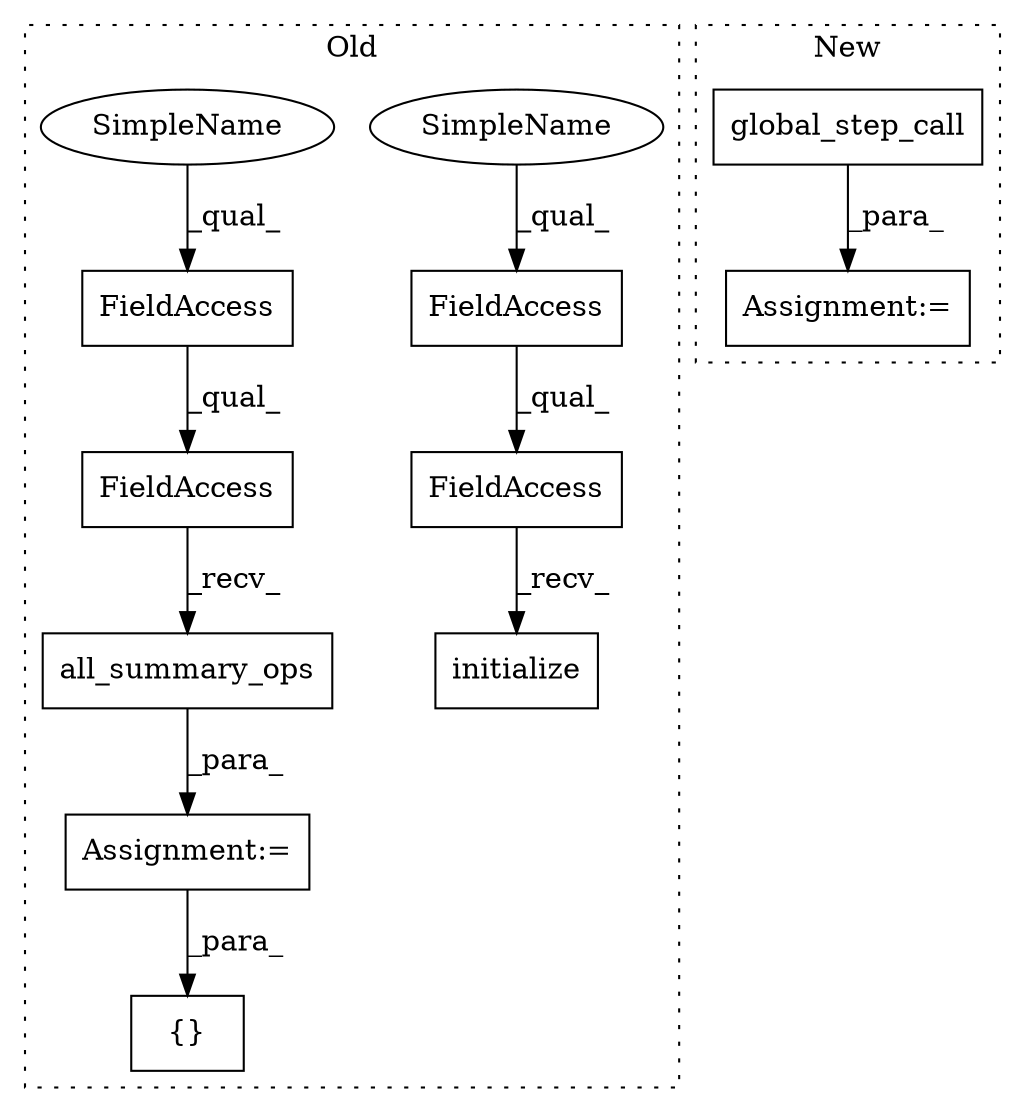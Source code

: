 digraph G {
subgraph cluster0 {
1 [label="all_summary_ops" a="32" s="6301" l="17" shape="box"];
3 [label="FieldAccess" a="22" s="6274" l="26" shape="box"];
4 [label="FieldAccess" a="22" s="6274" l="18" shape="box"];
5 [label="FieldAccess" a="22" s="7065" l="18" shape="box"];
6 [label="FieldAccess" a="22" s="7065" l="26" shape="box"];
7 [label="initialize" a="32" s="7092,7110" l="11,1" shape="box"];
8 [label="Assignment:=" a="7" s="6273" l="1" shape="box"];
10 [label="{}" a="4" s="7023,7055" l="1,1" shape="box"];
11 [label="SimpleName" a="42" s="7065" l="10" shape="ellipse"];
12 [label="SimpleName" a="42" s="6274" l="10" shape="ellipse"];
label = "Old";
style="dotted";
}
subgraph cluster1 {
2 [label="global_step_call" a="32" s="8254" l="18" shape="box"];
9 [label="Assignment:=" a="7" s="8253" l="1" shape="box"];
label = "New";
style="dotted";
}
1 -> 8 [label="_para_"];
2 -> 9 [label="_para_"];
3 -> 1 [label="_recv_"];
4 -> 3 [label="_qual_"];
5 -> 6 [label="_qual_"];
6 -> 7 [label="_recv_"];
8 -> 10 [label="_para_"];
11 -> 5 [label="_qual_"];
12 -> 4 [label="_qual_"];
}